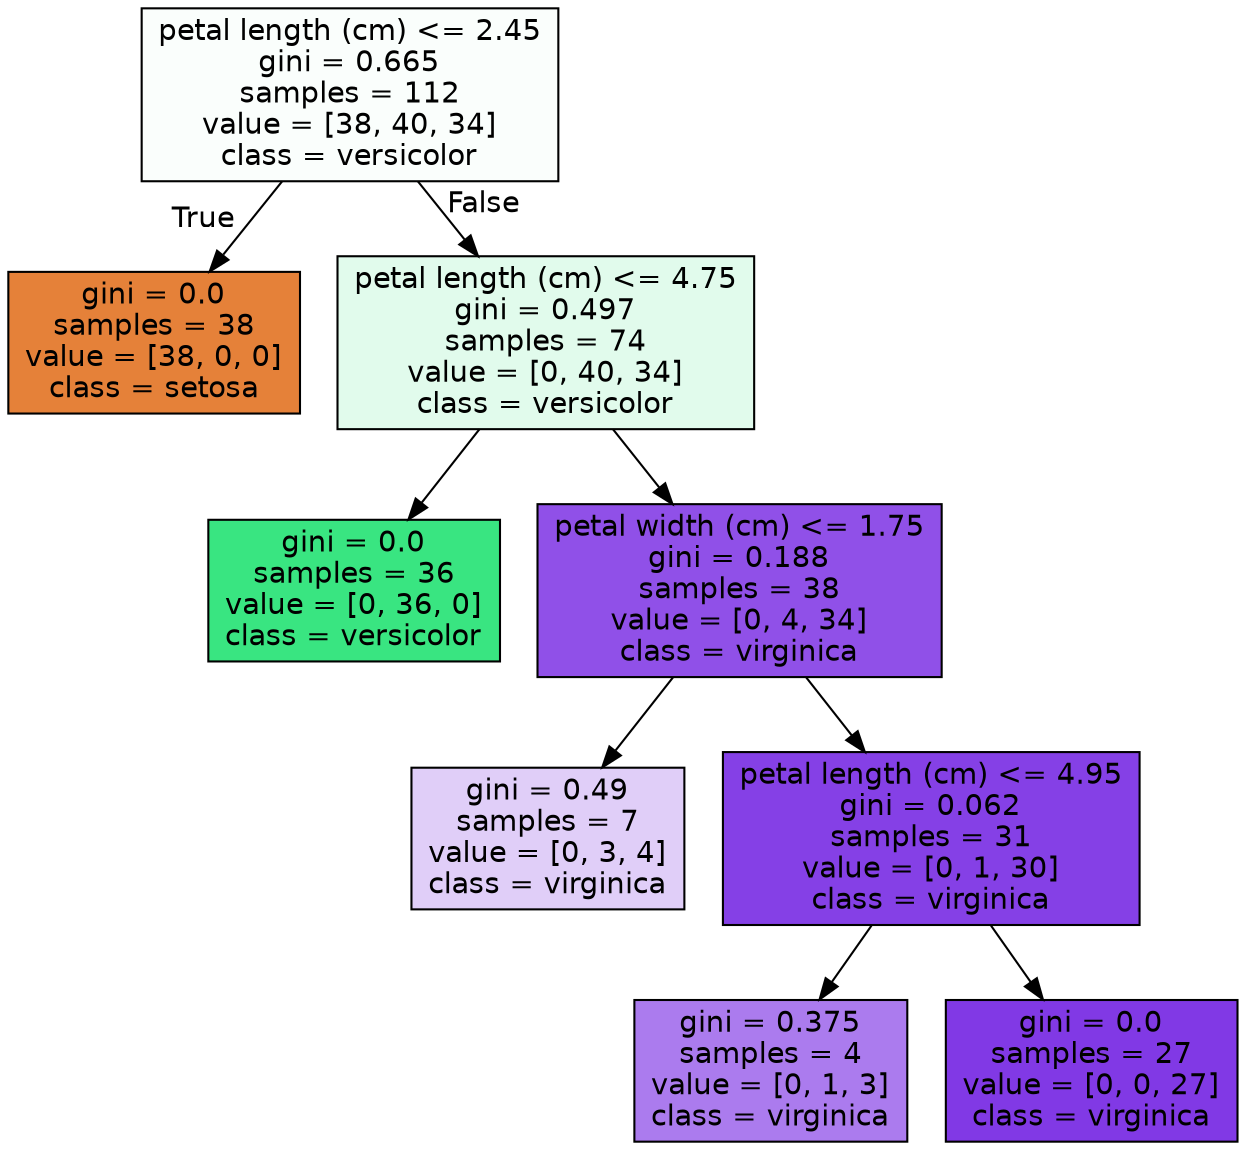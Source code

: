 digraph Tree {
node [shape=box, style="filled", color="black", fontname="helvetica"] ;
edge [fontname="helvetica"] ;
0 [label="petal length (cm) <= 2.45\ngini = 0.665\nsamples = 112\nvalue = [38, 40, 34]\nclass = versicolor", fillcolor="#fafefc"] ;
1 [label="gini = 0.0\nsamples = 38\nvalue = [38, 0, 0]\nclass = setosa", fillcolor="#e58139"] ;
0 -> 1 [labeldistance=2.5, labelangle=45, headlabel="True"] ;
2 [label="petal length (cm) <= 4.75\ngini = 0.497\nsamples = 74\nvalue = [0, 40, 34]\nclass = versicolor", fillcolor="#e1fbec"] ;
0 -> 2 [labeldistance=2.5, labelangle=-45, headlabel="False"] ;
3 [label="gini = 0.0\nsamples = 36\nvalue = [0, 36, 0]\nclass = versicolor", fillcolor="#39e581"] ;
2 -> 3 ;
4 [label="petal width (cm) <= 1.75\ngini = 0.188\nsamples = 38\nvalue = [0, 4, 34]\nclass = virginica", fillcolor="#9050e8"] ;
2 -> 4 ;
5 [label="gini = 0.49\nsamples = 7\nvalue = [0, 3, 4]\nclass = virginica", fillcolor="#e0cef8"] ;
4 -> 5 ;
6 [label="petal length (cm) <= 4.95\ngini = 0.062\nsamples = 31\nvalue = [0, 1, 30]\nclass = virginica", fillcolor="#8540e6"] ;
4 -> 6 ;
7 [label="gini = 0.375\nsamples = 4\nvalue = [0, 1, 3]\nclass = virginica", fillcolor="#ab7bee"] ;
6 -> 7 ;
8 [label="gini = 0.0\nsamples = 27\nvalue = [0, 0, 27]\nclass = virginica", fillcolor="#8139e5"] ;
6 -> 8 ;
}